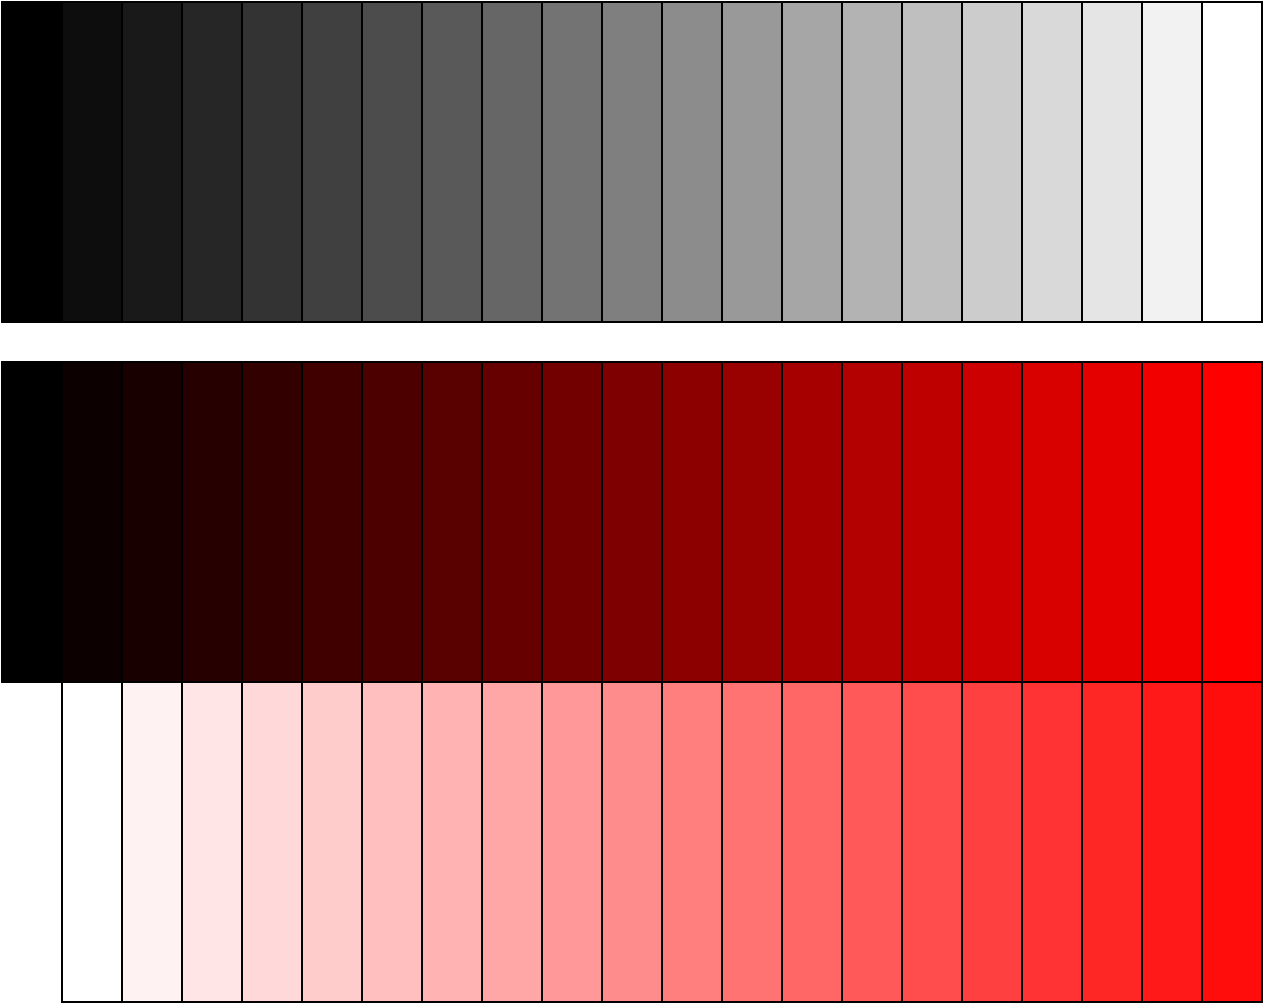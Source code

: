 #FIG 3.2
Landscape
Center
Inches
Letter 
100.00
Single
0
1200 2
6 1200 1200 10650 3600
2 2 0 1 0 7 0 0 0 0.000 0 0 7 0 0 5
	 1650 1200 1200 1200 1200 3600 1650 3600 1650 1200
2 2 0 1 0 7 0 0 1 0.000 0 0 7 0 0 5
	 2100 1200 1650 1200 1650 3600 2100 3600 2100 1200
2 2 0 1 0 7 0 0 2 0.000 0 0 7 0 0 5
	 2550 1200 2100 1200 2100 3600 2550 3600 2550 1200
2 2 0 1 0 7 0 0 3 0.000 0 0 7 0 0 5
	 3000 1200 2550 1200 2550 3600 3000 3600 3000 1200
2 2 0 1 0 7 0 0 4 0.000 0 0 7 0 0 5
	 3450 1200 3000 1200 3000 3600 3450 3600 3450 1200
2 2 0 1 0 7 0 0 5 0.000 0 0 7 0 0 5
	 3900 1200 3450 1200 3450 3600 3900 3600 3900 1200
2 2 0 1 0 7 0 0 6 0.000 0 0 7 0 0 5
	 4350 1200 3900 1200 3900 3600 4350 3600 4350 1200
2 2 0 1 0 7 0 0 7 0.000 0 0 7 0 0 5
	 4800 1200 4350 1200 4350 3600 4800 3600 4800 1200
2 2 0 1 0 7 0 0 8 0.000 0 0 7 0 0 5
	 5250 1200 4800 1200 4800 3600 5250 3600 5250 1200
2 2 0 1 0 7 0 0 9 0.000 0 0 7 0 0 5
	 5700 1200 5250 1200 5250 3600 5700 3600 5700 1200
2 2 0 1 0 7 0 0 10 0.000 0 0 7 0 0 5
	 6150 1200 5700 1200 5700 3600 6150 3600 6150 1200
2 2 0 1 0 7 0 0 11 0.000 0 0 7 0 0 5
	 6600 1200 6150 1200 6150 3600 6600 3600 6600 1200
2 2 0 1 0 7 0 0 12 0.000 0 0 7 0 0 5
	 7050 1200 6600 1200 6600 3600 7050 3600 7050 1200
2 2 0 1 0 7 0 0 13 0.000 0 0 7 0 0 5
	 7500 1200 7050 1200 7050 3600 7500 3600 7500 1200
2 2 0 1 0 7 0 0 14 0.000 0 0 7 0 0 5
	 7950 1200 7500 1200 7500 3600 7950 3600 7950 1200
2 2 0 1 0 7 0 0 15 0.000 0 0 7 0 0 5
	 8400 1200 7950 1200 7950 3600 8400 3600 8400 1200
2 2 0 1 0 7 0 0 16 0.000 0 0 7 0 0 5
	 8850 1200 8400 1200 8400 3600 8850 3600 8850 1200
2 2 0 1 0 7 0 0 17 0.000 0 0 7 0 0 5
	 9300 1200 8850 1200 8850 3600 9300 3600 9300 1200
2 2 0 1 0 7 0 0 18 0.000 0 0 7 0 0 5
	 9750 1200 9300 1200 9300 3600 9750 3600 9750 1200
2 2 0 1 0 7 0 0 19 0.000 0 0 7 0 0 5
	 10200 1200 9750 1200 9750 3600 10200 3600 10200 1200
2 2 0 1 0 7 0 0 20 0.000 0 0 7 0 0 5
	 10650 1200 10200 1200 10200 3600 10650 3600 10650 1200
-6
6 1200 3900 10650 6300
2 2 0 1 0 4 0 0 0 0.000 0 0 7 0 0 5
	 1650 3900 1200 3900 1200 6300 1650 6300 1650 3900
2 2 0 1 0 4 0 0 1 0.000 0 0 7 0 0 5
	 2100 3900 1650 3900 1650 6300 2100 6300 2100 3900
2 2 0 1 0 4 0 0 2 0.000 0 0 7 0 0 5
	 2550 3900 2100 3900 2100 6300 2550 6300 2550 3900
2 2 0 1 0 4 0 0 3 0.000 0 0 7 0 0 5
	 3000 3900 2550 3900 2550 6300 3000 6300 3000 3900
2 2 0 1 0 4 0 0 4 0.000 0 0 7 0 0 5
	 3450 3900 3000 3900 3000 6300 3450 6300 3450 3900
2 2 0 1 0 4 0 0 5 0.000 0 0 7 0 0 5
	 3900 3900 3450 3900 3450 6300 3900 6300 3900 3900
2 2 0 1 0 4 0 0 6 0.000 0 0 7 0 0 5
	 4350 3900 3900 3900 3900 6300 4350 6300 4350 3900
2 2 0 1 0 4 0 0 7 0.000 0 0 7 0 0 5
	 4800 3900 4350 3900 4350 6300 4800 6300 4800 3900
2 2 0 1 0 4 0 0 8 0.000 0 0 7 0 0 5
	 5250 3900 4800 3900 4800 6300 5250 6300 5250 3900
2 2 0 1 0 4 0 0 9 0.000 0 0 7 0 0 5
	 5700 3900 5250 3900 5250 6300 5700 6300 5700 3900
2 2 0 1 0 4 0 0 10 0.000 0 0 7 0 0 5
	 6150 3900 5700 3900 5700 6300 6150 6300 6150 3900
2 2 0 1 0 4 0 0 11 0.000 0 0 7 0 0 5
	 6600 3900 6150 3900 6150 6300 6600 6300 6600 3900
2 2 0 1 0 4 0 0 12 0.000 0 0 7 0 0 5
	 7050 3900 6600 3900 6600 6300 7050 6300 7050 3900
2 2 0 1 0 4 0 0 13 0.000 0 0 7 0 0 5
	 7500 3900 7050 3900 7050 6300 7500 6300 7500 3900
2 2 0 1 0 4 0 0 14 0.000 0 0 7 0 0 5
	 7950 3900 7500 3900 7500 6300 7950 6300 7950 3900
2 2 0 1 0 4 0 0 15 0.000 0 0 7 0 0 5
	 8400 3900 7950 3900 7950 6300 8400 6300 8400 3900
2 2 0 1 0 4 0 0 16 0.000 0 0 7 0 0 5
	 8850 3900 8400 3900 8400 6300 8850 6300 8850 3900
2 2 0 1 0 4 0 0 17 0.000 0 0 7 0 0 5
	 9300 3900 8850 3900 8850 6300 9300 6300 9300 3900
2 2 0 1 0 4 0 0 18 0.000 0 0 7 0 0 5
	 9750 3900 9300 3900 9300 6300 9750 6300 9750 3900
2 2 0 1 0 4 0 0 19 0.000 0 0 7 0 0 5
	 10200 3900 9750 3900 9750 6300 10200 6300 10200 3900
2 2 0 1 0 4 0 0 20 0.000 0 0 7 0 0 5
	 10650 3900 10200 3900 10200 6300 10650 6300 10650 3900
-6
6 1650 6300 10650 8700
2 2 0 1 0 4 0 0 21 0.000 0 0 7 0 0 5
	 10650 6300 10200 6300 10200 8700 10650 8700 10650 6300
2 2 0 1 0 4 0 0 22 0.000 0 0 7 0 0 5
	 10200 6300 9750 6300 9750 8700 10200 8700 10200 6300
2 2 0 1 0 4 0 0 23 0.000 0 0 7 0 0 5
	 9750 6300 9300 6300 9300 8700 9750 8700 9750 6300
2 2 0 1 0 4 0 0 24 0.000 0 0 7 0 0 5
	 9300 6300 8850 6300 8850 8700 9300 8700 9300 6300
2 2 0 1 0 4 0 0 25 0.000 0 0 7 0 0 5
	 8850 6300 8400 6300 8400 8700 8850 8700 8850 6300
2 2 0 1 0 4 0 0 26 0.000 0 0 7 0 0 5
	 8400 6300 7950 6300 7950 8700 8400 8700 8400 6300
2 2 0 1 0 4 0 0 27 0.000 0 0 7 0 0 5
	 7950 6300 7500 6300 7500 8700 7950 8700 7950 6300
2 2 0 1 0 4 0 0 28 0.000 0 0 7 0 0 5
	 7500 6300 7050 6300 7050 8700 7500 8700 7500 6300
2 2 0 1 0 4 0 0 29 0.000 0 0 7 0 0 5
	 7050 6300 6600 6300 6600 8700 7050 8700 7050 6300
2 2 0 1 0 4 0 0 30 0.000 0 0 7 0 0 5
	 6600 6300 6150 6300 6150 8700 6600 8700 6600 6300
2 2 0 1 0 4 0 0 31 0.000 0 0 7 0 0 5
	 6150 6300 5700 6300 5700 8700 6150 8700 6150 6300
2 2 0 1 0 4 0 0 32 0.000 0 0 7 0 0 5
	 5700 6300 5250 6300 5250 8700 5700 8700 5700 6300
2 2 0 1 0 4 0 0 33 0.000 0 0 7 0 0 5
	 5250 6300 4800 6300 4800 8700 5250 8700 5250 6300
2 2 0 1 0 4 0 0 34 0.000 0 0 7 0 0 5
	 4800 6300 4350 6300 4350 8700 4800 8700 4800 6300
2 2 0 1 0 4 0 0 35 0.000 0 0 7 0 0 5
	 4350 6300 3900 6300 3900 8700 4350 8700 4350 6300
2 2 0 1 0 4 0 0 36 0.000 0 0 7 0 0 5
	 3900 6300 3450 6300 3450 8700 3900 8700 3900 6300
2 2 0 1 0 4 0 0 37 0.000 0 0 7 0 0 5
	 3450 6300 3000 6300 3000 8700 3450 8700 3450 6300
2 2 0 1 0 4 0 0 38 0.000 0 0 7 0 0 5
	 3000 6300 2550 6300 2550 8700 3000 8700 3000 6300
2 2 0 1 0 4 0 0 39 0.000 0 0 7 0 0 5
	 2550 6300 2100 6300 2100 8700 2550 8700 2550 6300
2 2 0 1 0 4 0 0 40 0.000 0 0 7 0 0 5
	 2100 6300 1650 6300 1650 8700 2100 8700 2100 6300
-6
